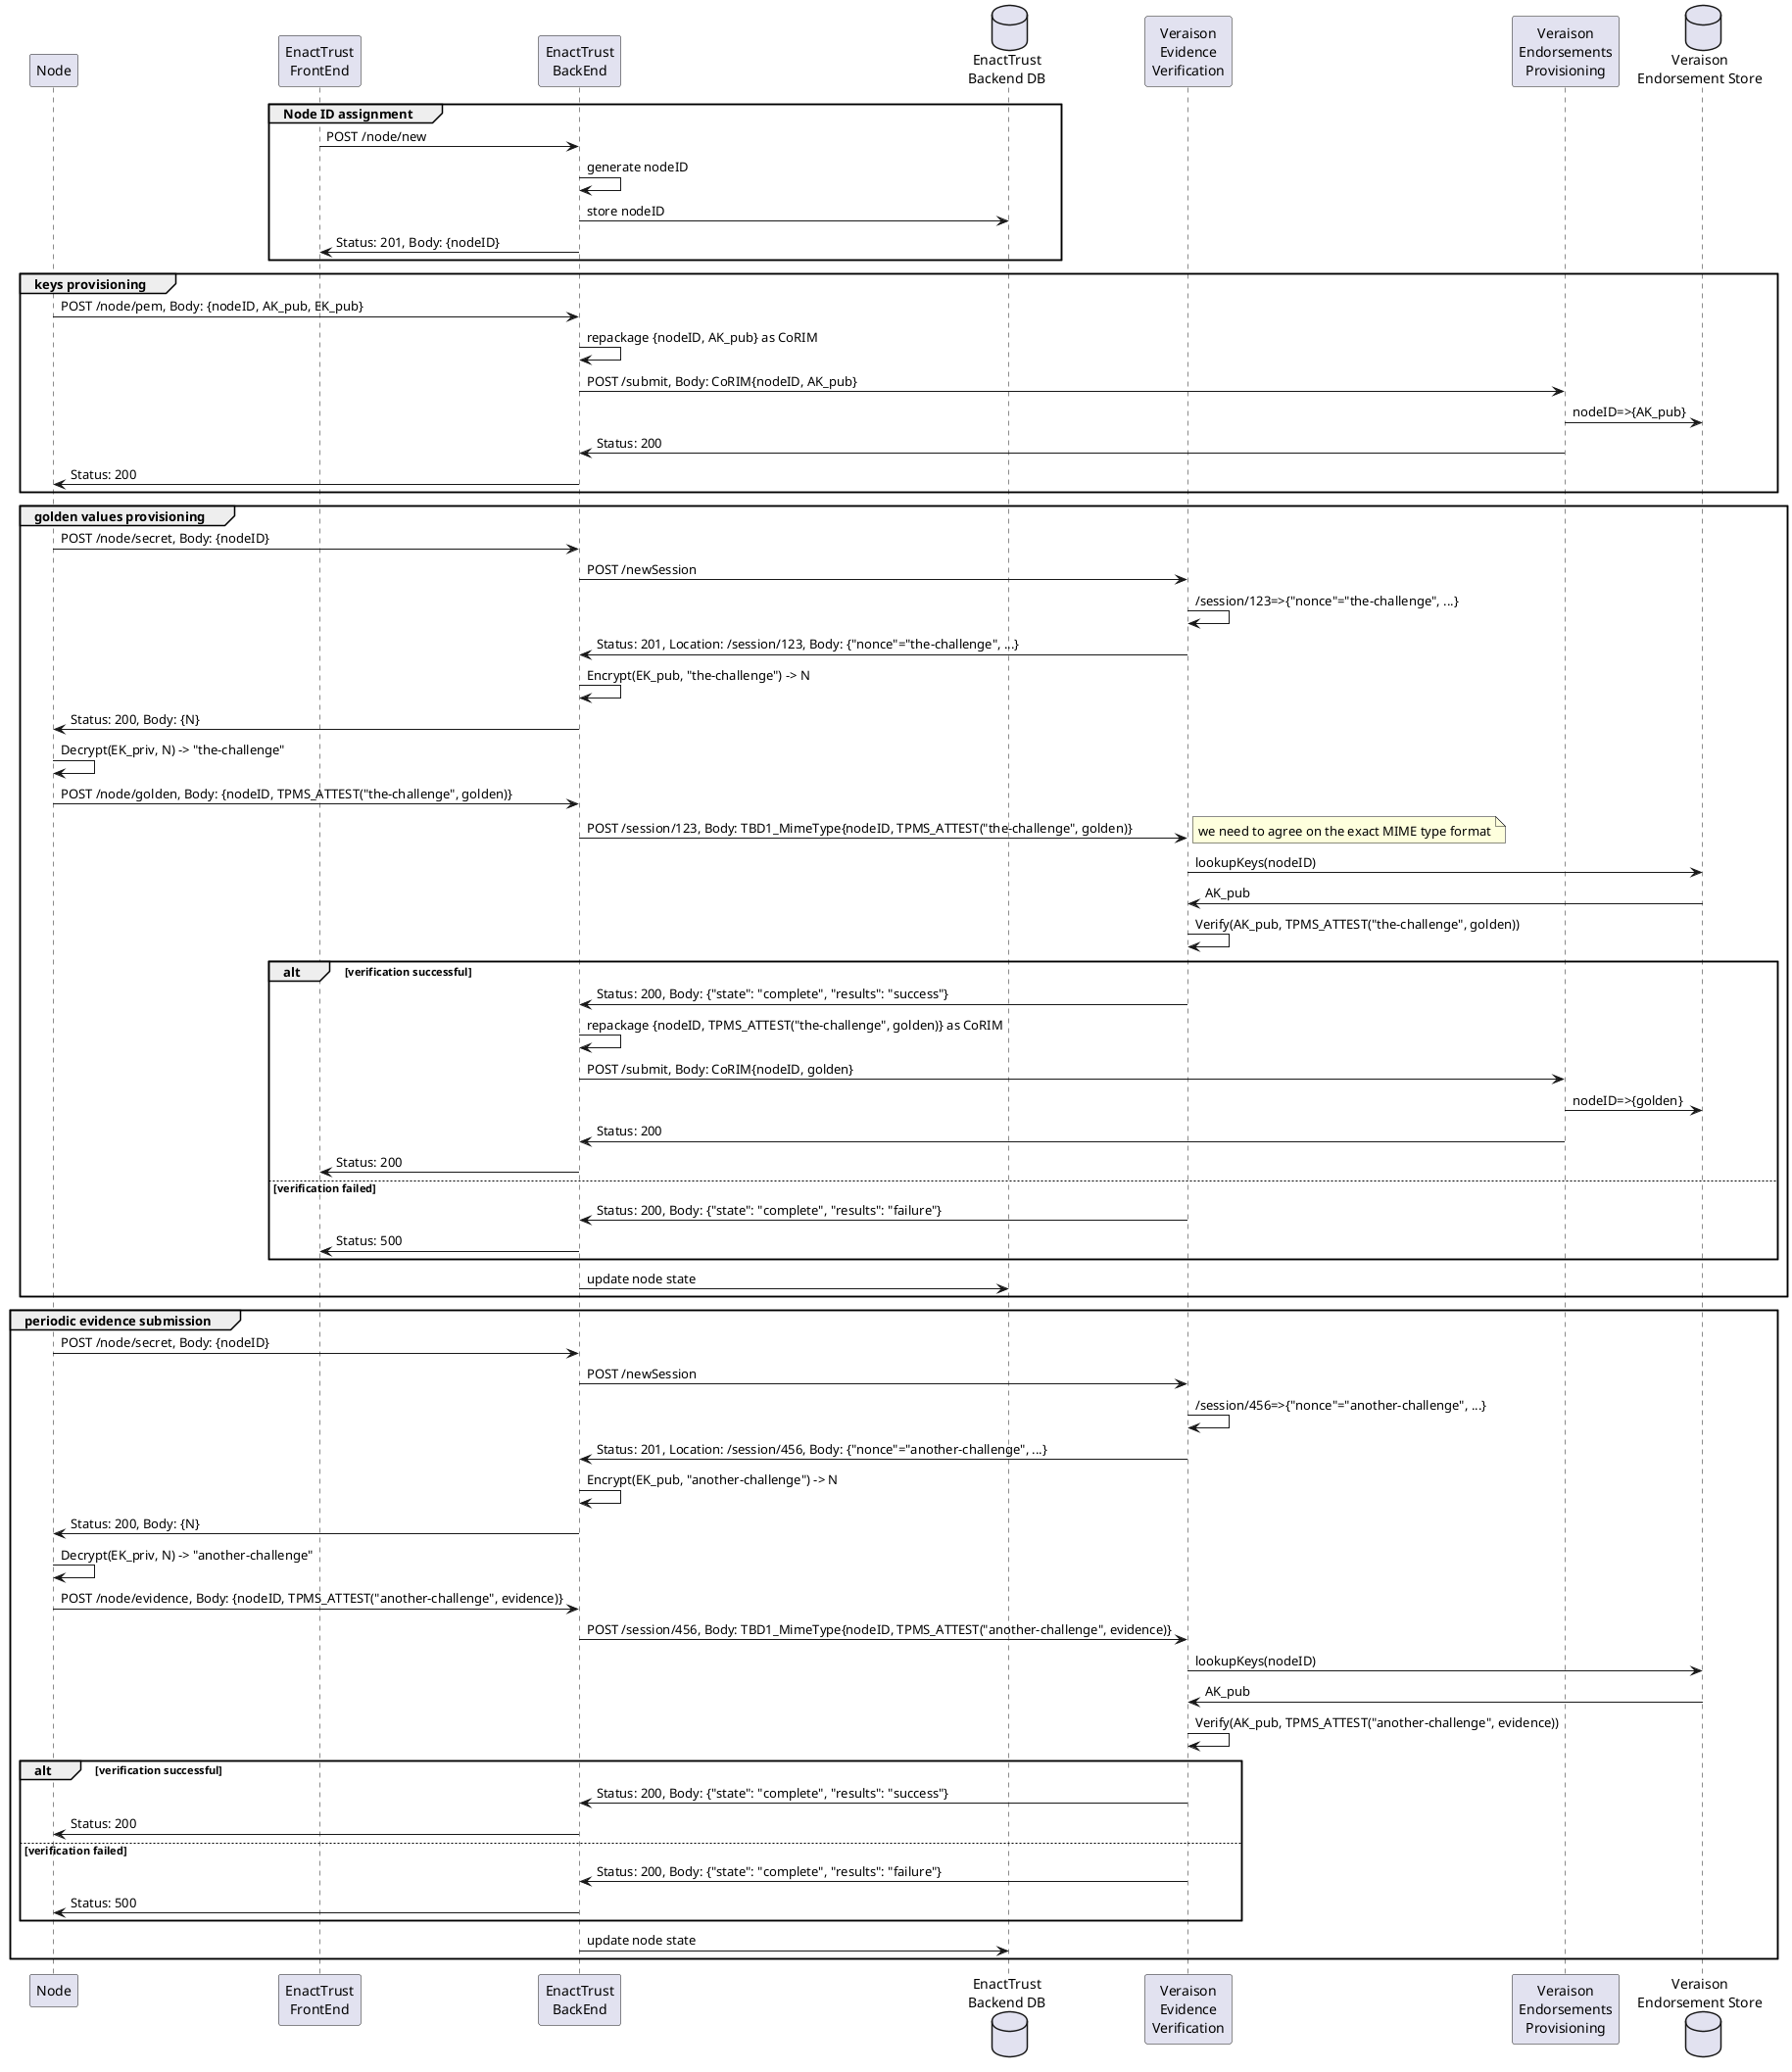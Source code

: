 @startuml

participant "Node" as Node order 5
participant "EnactTrust\nFrontEnd" as FE order 10
participant "EnactTrust\nBackEnd" as BE order 20
database "EnactTrust\nBackend DB" as BE_DB order 30
participant "Veraison\nEvidence\nVerification" as V_EviVfy order 35
participant "Veraison\nEndorsements\nProvisioning" as V_EndProv order 40
database "Veraison\nEndorsement Store" as V_EndStore order 50

group Node ID assignment
	FE -> BE: POST /node/new
	BE -> BE: generate nodeID
	BE -> BE_DB: store nodeID
	BE -> FE: Status: 201, Body: {nodeID}
end

group keys provisioning
	Node -> BE: POST /node/pem, Body: {nodeID, AK_pub, EK_pub}
	BE -> BE: repackage {nodeID, AK_pub} as CoRIM
	BE -> V_EndProv: POST /submit, Body: CoRIM{nodeID, AK_pub}
	V_EndProv -> V_EndStore: nodeID=>{AK_pub}
	V_EndProv -> BE: Status: 200
	BE -> Node: Status: 200
end

group golden values provisioning
	Node -> BE: POST /node/secret, Body: {nodeID}
	BE -> V_EviVfy: POST /newSession
	V_EviVfy -> V_EviVfy: /session/123=>{"nonce"="the-challenge", ...}
	V_EviVfy -> BE: Status: 201, Location: /session/123, Body: {"nonce"="the-challenge", ...}
	BE -> BE: Encrypt(EK_pub, "the-challenge") -> N
	BE -> Node: Status: 200, Body: {N}

	Node -> Node: Decrypt(EK_priv, N) -> "the-challenge"
	Node -> BE: POST /node/golden, Body: {nodeID, TPMS_ATTEST("the-challenge", golden)}
	BE -> V_EviVfy: POST /session/123, Body: TBD1_MimeType{nodeID, TPMS_ATTEST("the-challenge", golden)}
	note right: we need to agree on the exact MIME type format
	V_EviVfy -> V_EndStore: lookupKeys(nodeID)
	V_EndStore -> V_EviVfy: AK_pub
	V_EviVfy -> V_EviVfy: Verify(AK_pub, TPMS_ATTEST("the-challenge", golden))
	alt verification successful
		V_EviVfy -> BE: Status: 200, Body: {"state": "complete", "results": "success"}
		BE -> BE: repackage {nodeID, TPMS_ATTEST("the-challenge", golden)} as CoRIM
		BE -> V_EndProv: POST /submit, Body: CoRIM{nodeID, golden}
		V_EndProv -> V_EndStore: nodeID=>{golden}
		V_EndProv -> BE: Status: 200
		BE -> FE: Status: 200
	else verification failed
		V_EviVfy -> BE: Status: 200, Body: {"state": "complete", "results": "failure"}
		BE -> FE: Status: 500
	end
	BE -> BE_DB: update node state
end

group periodic evidence submission
	Node -> BE: POST /node/secret, Body: {nodeID}
	BE -> V_EviVfy: POST /newSession
	V_EviVfy -> V_EviVfy: /session/456=>{"nonce"="another-challenge", ...}
	V_EviVfy -> BE: Status: 201, Location: /session/456, Body: {"nonce"="another-challenge", ...}
	BE -> BE: Encrypt(EK_pub, "another-challenge") -> N
	BE -> Node: Status: 200, Body: {N}

	Node -> Node: Decrypt(EK_priv, N) -> "another-challenge"
	Node -> BE: POST /node/evidence, Body: {nodeID, TPMS_ATTEST("another-challenge", evidence)}
	BE -> V_EviVfy: POST /session/456, Body: TBD1_MimeType{nodeID, TPMS_ATTEST("another-challenge", evidence)}
	V_EviVfy -> V_EndStore: lookupKeys(nodeID)
	V_EndStore -> V_EviVfy: AK_pub
	V_EviVfy -> V_EviVfy: Verify(AK_pub, TPMS_ATTEST("another-challenge", evidence))
	alt verification successful
		V_EviVfy -> BE: Status: 200, Body: {"state": "complete", "results": "success"}
		BE -> Node: Status: 200
	else verification failed
		V_EviVfy -> BE: Status: 200, Body: {"state": "complete", "results": "failure"}
		BE -> Node: Status: 500
	end
	BE -> BE_DB: update node state
end

@enduml
